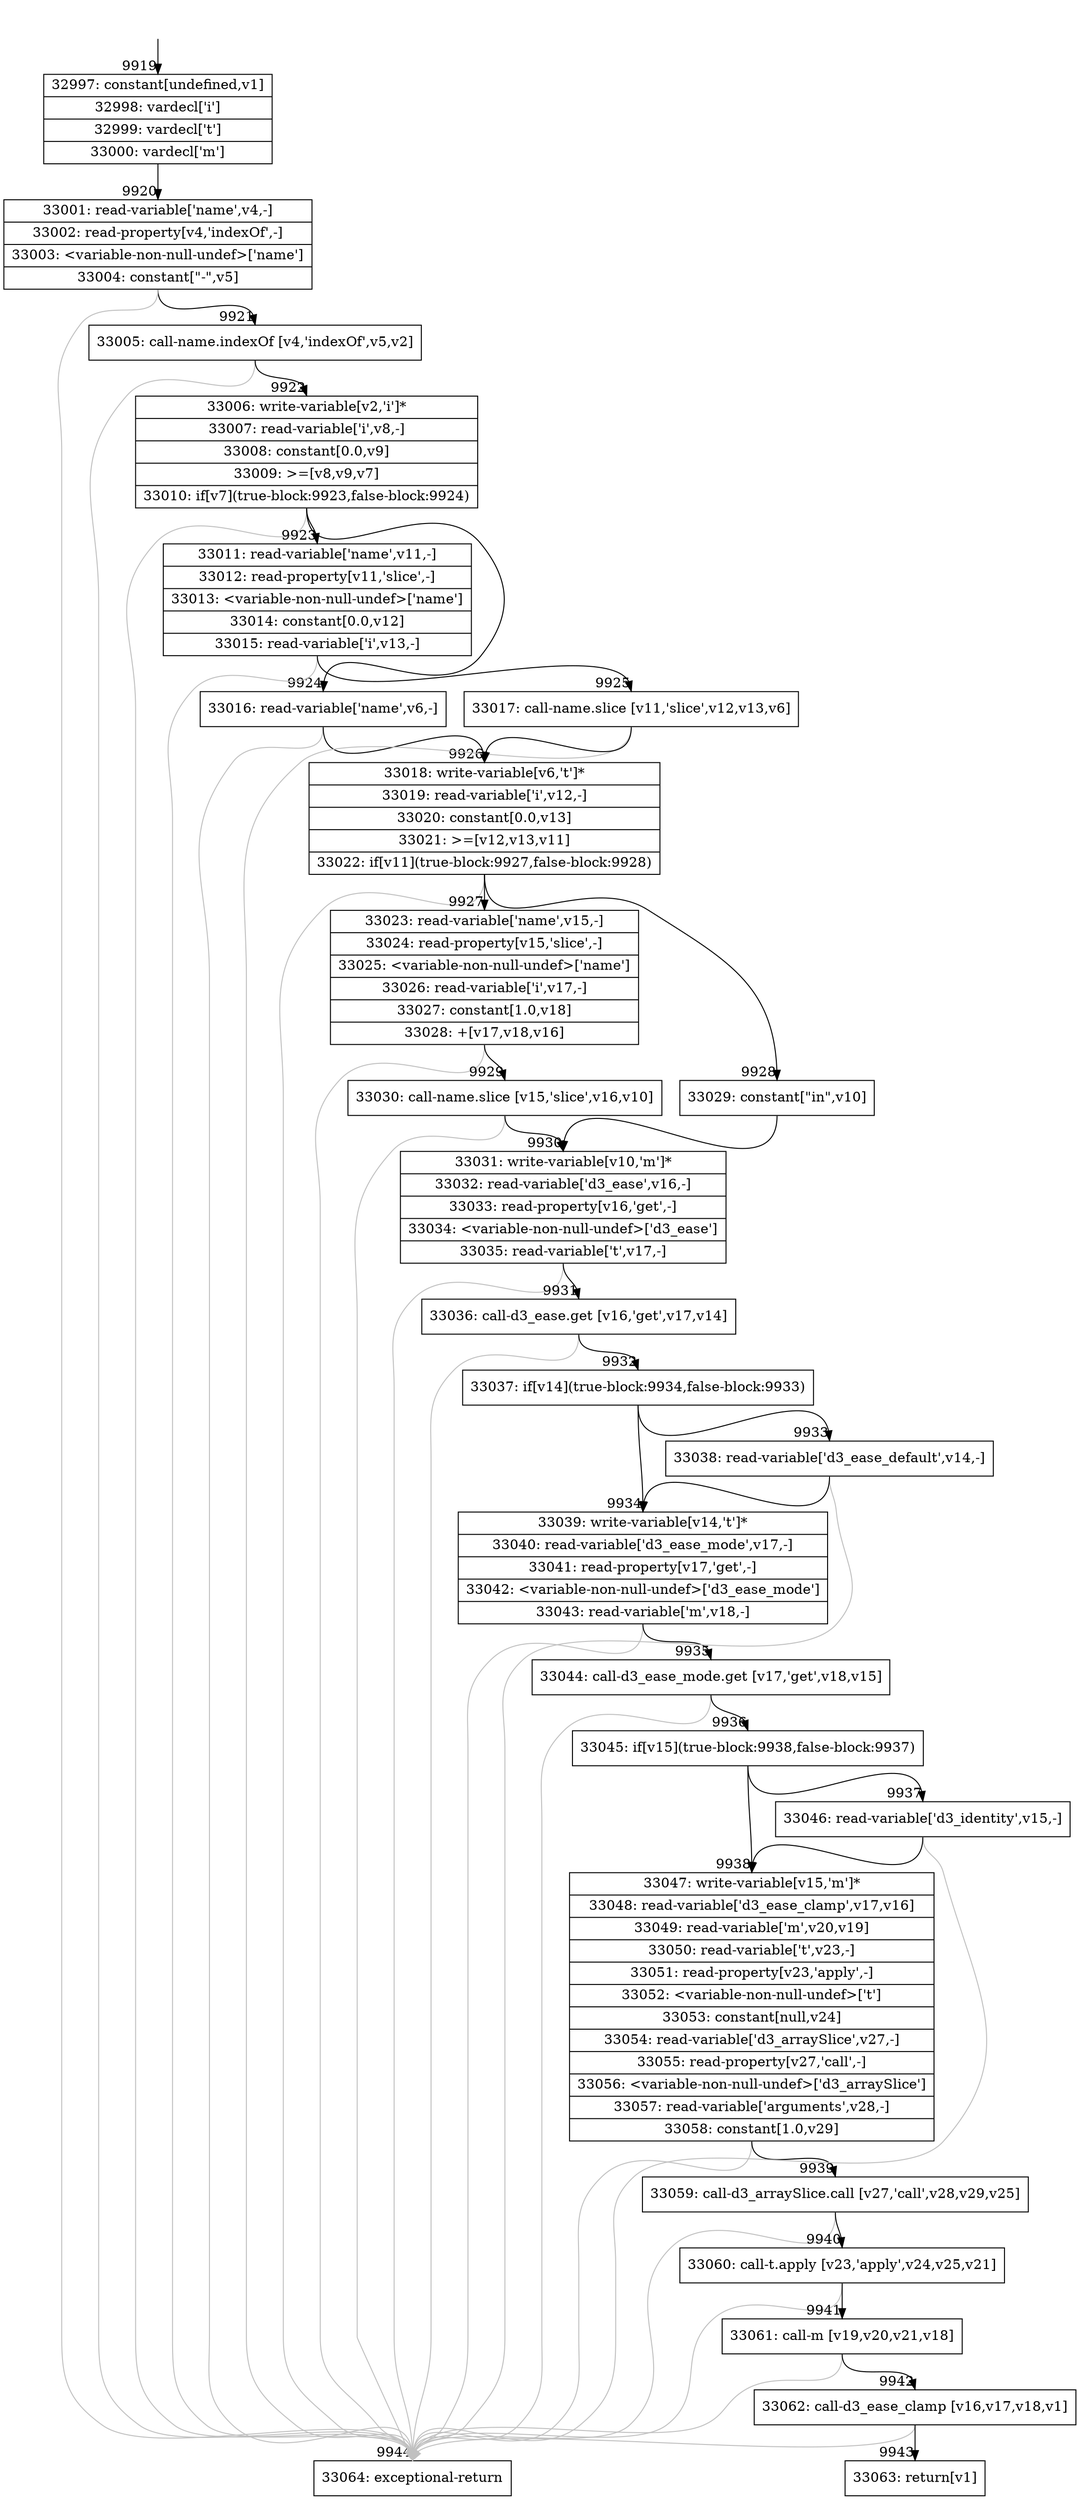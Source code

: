 digraph {
rankdir="TD"
BB_entry909[shape=none,label=""];
BB_entry909 -> BB9919 [tailport=s, headport=n, headlabel="    9919"]
BB9919 [shape=record label="{32997: constant[undefined,v1]|32998: vardecl['i']|32999: vardecl['t']|33000: vardecl['m']}" ] 
BB9919 -> BB9920 [tailport=s, headport=n, headlabel="      9920"]
BB9920 [shape=record label="{33001: read-variable['name',v4,-]|33002: read-property[v4,'indexOf',-]|33003: \<variable-non-null-undef\>['name']|33004: constant[\"-\",v5]}" ] 
BB9920 -> BB9921 [tailport=s, headport=n, headlabel="      9921"]
BB9920 -> BB9944 [tailport=s, headport=n, color=gray, headlabel="      9944"]
BB9921 [shape=record label="{33005: call-name.indexOf [v4,'indexOf',v5,v2]}" ] 
BB9921 -> BB9922 [tailport=s, headport=n, headlabel="      9922"]
BB9921 -> BB9944 [tailport=s, headport=n, color=gray]
BB9922 [shape=record label="{33006: write-variable[v2,'i']*|33007: read-variable['i',v8,-]|33008: constant[0.0,v9]|33009: \>=[v8,v9,v7]|33010: if[v7](true-block:9923,false-block:9924)}" ] 
BB9922 -> BB9923 [tailport=s, headport=n, headlabel="      9923"]
BB9922 -> BB9924 [tailport=s, headport=n, headlabel="      9924"]
BB9922 -> BB9944 [tailport=s, headport=n, color=gray]
BB9923 [shape=record label="{33011: read-variable['name',v11,-]|33012: read-property[v11,'slice',-]|33013: \<variable-non-null-undef\>['name']|33014: constant[0.0,v12]|33015: read-variable['i',v13,-]}" ] 
BB9923 -> BB9925 [tailport=s, headport=n, headlabel="      9925"]
BB9923 -> BB9944 [tailport=s, headport=n, color=gray]
BB9924 [shape=record label="{33016: read-variable['name',v6,-]}" ] 
BB9924 -> BB9926 [tailport=s, headport=n, headlabel="      9926"]
BB9924 -> BB9944 [tailport=s, headport=n, color=gray]
BB9925 [shape=record label="{33017: call-name.slice [v11,'slice',v12,v13,v6]}" ] 
BB9925 -> BB9926 [tailport=s, headport=n]
BB9925 -> BB9944 [tailport=s, headport=n, color=gray]
BB9926 [shape=record label="{33018: write-variable[v6,'t']*|33019: read-variable['i',v12,-]|33020: constant[0.0,v13]|33021: \>=[v12,v13,v11]|33022: if[v11](true-block:9927,false-block:9928)}" ] 
BB9926 -> BB9927 [tailport=s, headport=n, headlabel="      9927"]
BB9926 -> BB9928 [tailport=s, headport=n, headlabel="      9928"]
BB9926 -> BB9944 [tailport=s, headport=n, color=gray]
BB9927 [shape=record label="{33023: read-variable['name',v15,-]|33024: read-property[v15,'slice',-]|33025: \<variable-non-null-undef\>['name']|33026: read-variable['i',v17,-]|33027: constant[1.0,v18]|33028: +[v17,v18,v16]}" ] 
BB9927 -> BB9929 [tailport=s, headport=n, headlabel="      9929"]
BB9927 -> BB9944 [tailport=s, headport=n, color=gray]
BB9928 [shape=record label="{33029: constant[\"in\",v10]}" ] 
BB9928 -> BB9930 [tailport=s, headport=n, headlabel="      9930"]
BB9929 [shape=record label="{33030: call-name.slice [v15,'slice',v16,v10]}" ] 
BB9929 -> BB9930 [tailport=s, headport=n]
BB9929 -> BB9944 [tailport=s, headport=n, color=gray]
BB9930 [shape=record label="{33031: write-variable[v10,'m']*|33032: read-variable['d3_ease',v16,-]|33033: read-property[v16,'get',-]|33034: \<variable-non-null-undef\>['d3_ease']|33035: read-variable['t',v17,-]}" ] 
BB9930 -> BB9931 [tailport=s, headport=n, headlabel="      9931"]
BB9930 -> BB9944 [tailport=s, headport=n, color=gray]
BB9931 [shape=record label="{33036: call-d3_ease.get [v16,'get',v17,v14]}" ] 
BB9931 -> BB9932 [tailport=s, headport=n, headlabel="      9932"]
BB9931 -> BB9944 [tailport=s, headport=n, color=gray]
BB9932 [shape=record label="{33037: if[v14](true-block:9934,false-block:9933)}" ] 
BB9932 -> BB9934 [tailport=s, headport=n, headlabel="      9934"]
BB9932 -> BB9933 [tailport=s, headport=n, headlabel="      9933"]
BB9933 [shape=record label="{33038: read-variable['d3_ease_default',v14,-]}" ] 
BB9933 -> BB9934 [tailport=s, headport=n]
BB9933 -> BB9944 [tailport=s, headport=n, color=gray]
BB9934 [shape=record label="{33039: write-variable[v14,'t']*|33040: read-variable['d3_ease_mode',v17,-]|33041: read-property[v17,'get',-]|33042: \<variable-non-null-undef\>['d3_ease_mode']|33043: read-variable['m',v18,-]}" ] 
BB9934 -> BB9935 [tailport=s, headport=n, headlabel="      9935"]
BB9934 -> BB9944 [tailport=s, headport=n, color=gray]
BB9935 [shape=record label="{33044: call-d3_ease_mode.get [v17,'get',v18,v15]}" ] 
BB9935 -> BB9936 [tailport=s, headport=n, headlabel="      9936"]
BB9935 -> BB9944 [tailport=s, headport=n, color=gray]
BB9936 [shape=record label="{33045: if[v15](true-block:9938,false-block:9937)}" ] 
BB9936 -> BB9938 [tailport=s, headport=n, headlabel="      9938"]
BB9936 -> BB9937 [tailport=s, headport=n, headlabel="      9937"]
BB9937 [shape=record label="{33046: read-variable['d3_identity',v15,-]}" ] 
BB9937 -> BB9938 [tailport=s, headport=n]
BB9937 -> BB9944 [tailport=s, headport=n, color=gray]
BB9938 [shape=record label="{33047: write-variable[v15,'m']*|33048: read-variable['d3_ease_clamp',v17,v16]|33049: read-variable['m',v20,v19]|33050: read-variable['t',v23,-]|33051: read-property[v23,'apply',-]|33052: \<variable-non-null-undef\>['t']|33053: constant[null,v24]|33054: read-variable['d3_arraySlice',v27,-]|33055: read-property[v27,'call',-]|33056: \<variable-non-null-undef\>['d3_arraySlice']|33057: read-variable['arguments',v28,-]|33058: constant[1.0,v29]}" ] 
BB9938 -> BB9939 [tailport=s, headport=n, headlabel="      9939"]
BB9938 -> BB9944 [tailport=s, headport=n, color=gray]
BB9939 [shape=record label="{33059: call-d3_arraySlice.call [v27,'call',v28,v29,v25]}" ] 
BB9939 -> BB9940 [tailport=s, headport=n, headlabel="      9940"]
BB9939 -> BB9944 [tailport=s, headport=n, color=gray]
BB9940 [shape=record label="{33060: call-t.apply [v23,'apply',v24,v25,v21]}" ] 
BB9940 -> BB9941 [tailport=s, headport=n, headlabel="      9941"]
BB9940 -> BB9944 [tailport=s, headport=n, color=gray]
BB9941 [shape=record label="{33061: call-m [v19,v20,v21,v18]}" ] 
BB9941 -> BB9942 [tailport=s, headport=n, headlabel="      9942"]
BB9941 -> BB9944 [tailport=s, headport=n, color=gray]
BB9942 [shape=record label="{33062: call-d3_ease_clamp [v16,v17,v18,v1]}" ] 
BB9942 -> BB9943 [tailport=s, headport=n, headlabel="      9943"]
BB9942 -> BB9944 [tailport=s, headport=n, color=gray]
BB9943 [shape=record label="{33063: return[v1]}" ] 
BB9944 [shape=record label="{33064: exceptional-return}" ] 
//#$~ 5840
}

